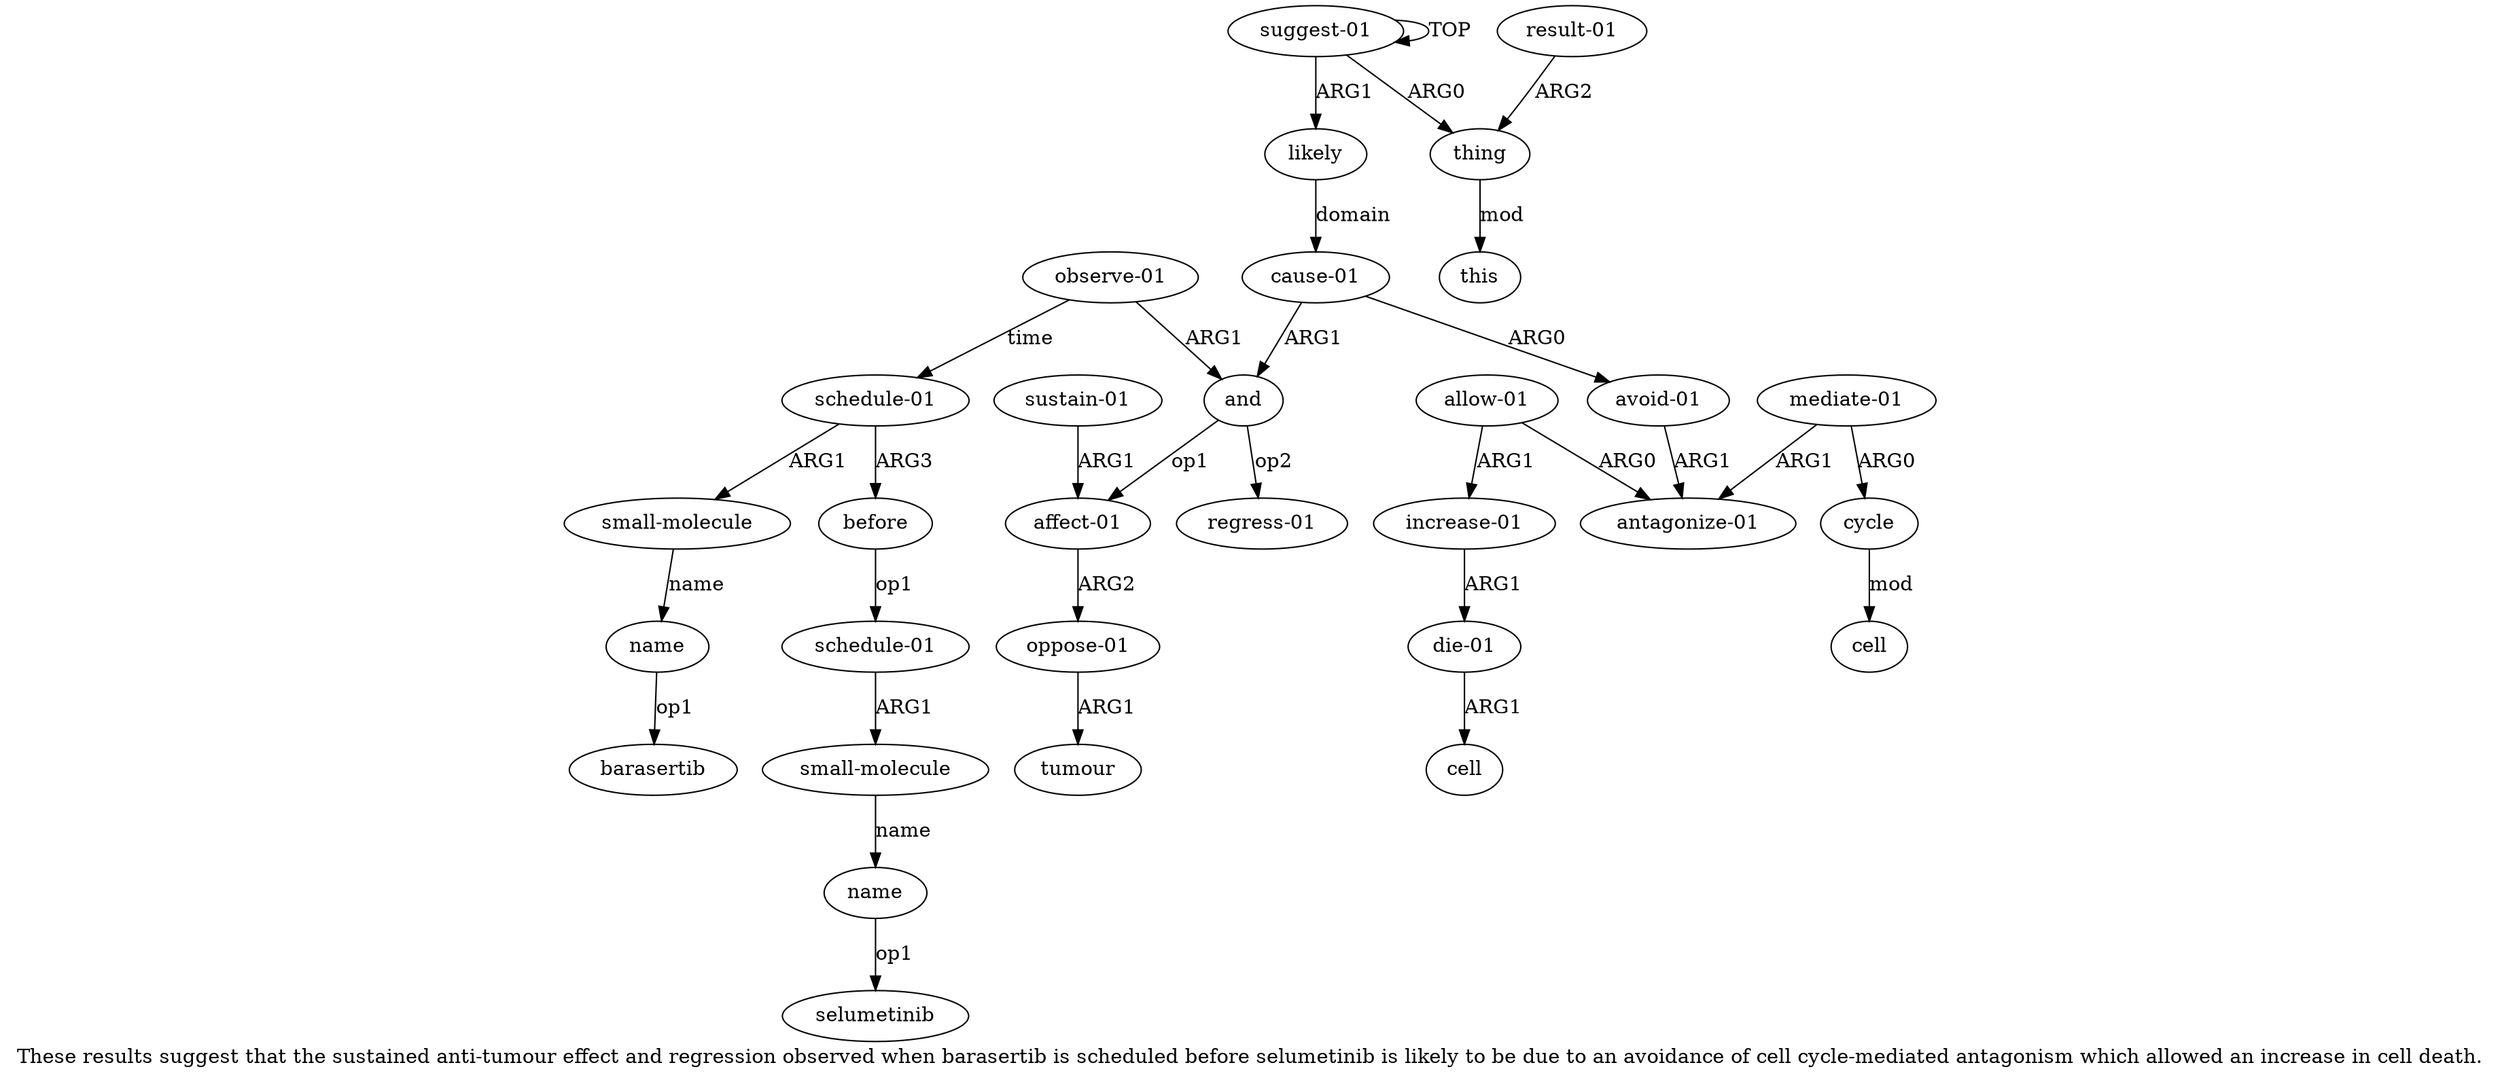 digraph  {
	graph [label="These results suggest that the sustained anti-tumour effect and regression observed when barasertib is scheduled before selumetinib \
is likely to be due to an avoidance of cell cycle-mediated antagonism which allowed an increase in cell death."];
	node [label="\N"];
	a20	 [color=black,
		gold_ind=20,
		gold_label="regress-01",
		label="regress-01",
		test_ind=20,
		test_label="regress-01"];
	a21	 [color=black,
		gold_ind=21,
		gold_label="observe-01",
		label="observe-01",
		test_ind=21,
		test_label="observe-01"];
	a22	 [color=black,
		gold_ind=22,
		gold_label="schedule-01",
		label="schedule-01",
		test_ind=22,
		test_label="schedule-01"];
	a21 -> a22 [key=0,
	color=black,
	gold_label=time,
	label=time,
	test_label=time];
a15 [color=black,
	gold_ind=15,
	gold_label=and,
	label=and,
	test_ind=15,
	test_label=and];
a21 -> a15 [key=0,
color=black,
gold_label=ARG1,
label=ARG1,
test_label=ARG1];
a23 [color=black,
gold_ind=23,
gold_label="small-molecule",
label="small-molecule",
test_ind=23,
test_label="small-molecule"];
a22 -> a23 [key=0,
color=black,
gold_label=ARG1,
label=ARG1,
test_label=ARG1];
a25 [color=black,
gold_ind=25,
gold_label=before,
label=before,
test_ind=25,
test_label=before];
a22 -> a25 [key=0,
color=black,
gold_label=ARG3,
label=ARG3,
test_label=ARG3];
a24 [color=black,
gold_ind=24,
gold_label=name,
label=name,
test_ind=24,
test_label=name];
a23 -> a24 [key=0,
color=black,
gold_label=name,
label=name,
test_label=name];
"a24 barasertib" [color=black,
gold_ind=-1,
gold_label=barasertib,
label=barasertib,
test_ind=-1,
test_label=barasertib];
a24 -> "a24 barasertib" [key=0,
color=black,
gold_label=op1,
label=op1,
test_label=op1];
a26 [color=black,
gold_ind=26,
gold_label="schedule-01",
label="schedule-01",
test_ind=26,
test_label="schedule-01"];
a25 -> a26 [key=0,
color=black,
gold_label=op1,
label=op1,
test_label=op1];
a27 [color=black,
gold_ind=27,
gold_label="small-molecule",
label="small-molecule",
test_ind=27,
test_label="small-molecule"];
a26 -> a27 [key=0,
color=black,
gold_label=ARG1,
label=ARG1,
test_label=ARG1];
a28 [color=black,
gold_ind=28,
gold_label=name,
label=name,
test_ind=28,
test_label=name];
a27 -> a28 [key=0,
color=black,
gold_label=name,
label=name,
test_label=name];
"a28 selumetinib" [color=black,
gold_ind=-1,
gold_label=selumetinib,
label=selumetinib,
test_ind=-1,
test_label=selumetinib];
a28 -> "a28 selumetinib" [key=0,
color=black,
gold_label=op1,
label=op1,
test_label=op1];
a15 -> a20 [key=0,
color=black,
gold_label=op2,
label=op2,
test_label=op2];
a16 [color=black,
gold_ind=16,
gold_label="affect-01",
label="affect-01",
test_ind=16,
test_label="affect-01"];
a15 -> a16 [key=0,
color=black,
gold_label=op1,
label=op1,
test_label=op1];
a14 [color=black,
gold_ind=14,
gold_label=cell,
label=cell,
test_ind=14,
test_label=cell];
a17 [color=black,
gold_ind=17,
gold_label="oppose-01",
label="oppose-01",
test_ind=17,
test_label="oppose-01"];
a18 [color=black,
gold_ind=18,
gold_label=tumour,
label=tumour,
test_ind=18,
test_label=tumour];
a17 -> a18 [key=0,
color=black,
gold_label=ARG1,
label=ARG1,
test_label=ARG1];
a16 -> a17 [key=0,
color=black,
gold_label=ARG2,
label=ARG2,
test_label=ARG2];
a11 [color=black,
gold_ind=11,
gold_label="allow-01",
label="allow-01",
test_ind=11,
test_label="allow-01"];
a12 [color=black,
gold_ind=12,
gold_label="increase-01",
label="increase-01",
test_ind=12,
test_label="increase-01"];
a11 -> a12 [key=0,
color=black,
gold_label=ARG1,
label=ARG1,
test_label=ARG1];
a7 [color=black,
gold_ind=7,
gold_label="antagonize-01",
label="antagonize-01",
test_ind=7,
test_label="antagonize-01"];
a11 -> a7 [key=0,
color=black,
gold_label=ARG0,
label=ARG0,
test_label=ARG0];
a10 [color=black,
gold_ind=10,
gold_label=cell,
label=cell,
test_ind=10,
test_label=cell];
a13 [color=black,
gold_ind=13,
gold_label="die-01",
label="die-01",
test_ind=13,
test_label="die-01"];
a13 -> a14 [key=0,
color=black,
gold_label=ARG1,
label=ARG1,
test_label=ARG1];
a12 -> a13 [key=0,
color=black,
gold_label=ARG1,
label=ARG1,
test_label=ARG1];
a19 [color=black,
gold_ind=19,
gold_label="sustain-01",
label="sustain-01",
test_ind=19,
test_label="sustain-01"];
a19 -> a16 [key=0,
color=black,
gold_label=ARG1,
label=ARG1,
test_label=ARG1];
a1 [color=black,
gold_ind=1,
gold_label=thing,
label=thing,
test_ind=1,
test_label=thing];
a3 [color=black,
gold_ind=3,
gold_label=this,
label=this,
test_ind=3,
test_label=this];
a1 -> a3 [key=0,
color=black,
gold_label=mod,
label=mod,
test_label=mod];
a0 [color=black,
gold_ind=0,
gold_label="suggest-01",
label="suggest-01",
test_ind=0,
test_label="suggest-01"];
a0 -> a1 [key=0,
color=black,
gold_label=ARG0,
label=ARG0,
test_label=ARG0];
a0 -> a0 [key=0,
color=black,
gold_label=TOP,
label=TOP,
test_label=TOP];
a4 [color=black,
gold_ind=4,
gold_label=likely,
label=likely,
test_ind=4,
test_label=likely];
a0 -> a4 [key=0,
color=black,
gold_label=ARG1,
label=ARG1,
test_label=ARG1];
a2 [color=black,
gold_ind=2,
gold_label="result-01",
label="result-01",
test_ind=2,
test_label="result-01"];
a2 -> a1 [key=0,
color=black,
gold_label=ARG2,
label=ARG2,
test_label=ARG2];
a5 [color=black,
gold_ind=5,
gold_label="cause-01",
label="cause-01",
test_ind=5,
test_label="cause-01"];
a5 -> a15 [key=0,
color=black,
gold_label=ARG1,
label=ARG1,
test_label=ARG1];
a6 [color=black,
gold_ind=6,
gold_label="avoid-01",
label="avoid-01",
test_ind=6,
test_label="avoid-01"];
a5 -> a6 [key=0,
color=black,
gold_label=ARG0,
label=ARG0,
test_label=ARG0];
a4 -> a5 [key=0,
color=black,
gold_label=domain,
label=domain,
test_label=domain];
a6 -> a7 [key=0,
color=black,
gold_label=ARG1,
label=ARG1,
test_label=ARG1];
a9 [color=black,
gold_ind=9,
gold_label=cycle,
label=cycle,
test_ind=9,
test_label=cycle];
a9 -> a10 [key=0,
color=black,
gold_label=mod,
label=mod,
test_label=mod];
a8 [color=black,
gold_ind=8,
gold_label="mediate-01",
label="mediate-01",
test_ind=8,
test_label="mediate-01"];
a8 -> a7 [key=0,
color=black,
gold_label=ARG1,
label=ARG1,
test_label=ARG1];
a8 -> a9 [key=0,
color=black,
gold_label=ARG0,
label=ARG0,
test_label=ARG0];
}

